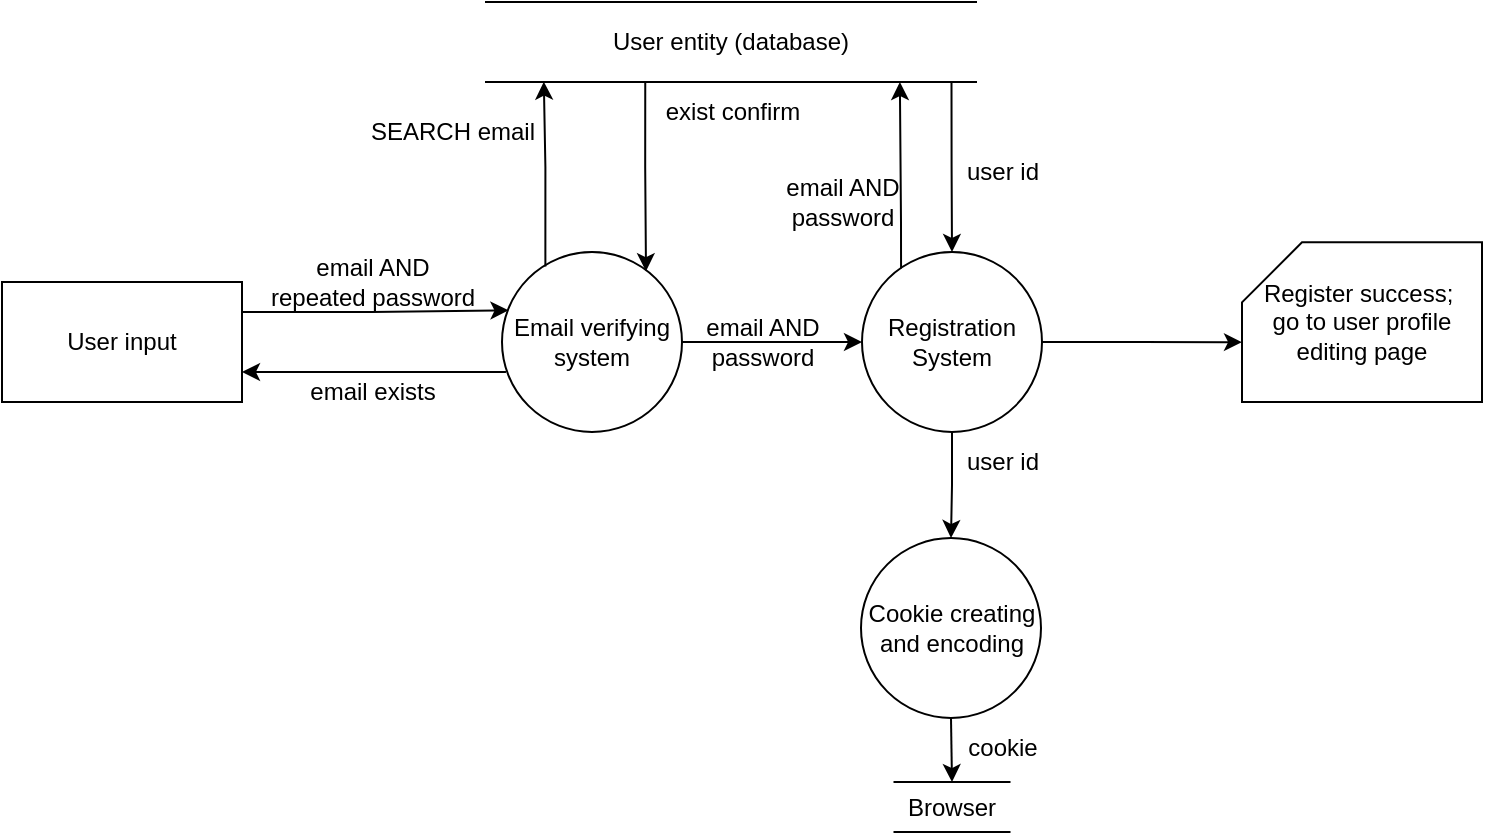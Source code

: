 <mxfile version="20.8.22" type="github"><diagram name="Page-1" id="1uYjZu6GvXJXGE21xPk8"><mxGraphModel dx="1224" dy="667" grid="1" gridSize="10" guides="1" tooltips="1" connect="1" arrows="1" fold="1" page="1" pageScale="1" pageWidth="1169" pageHeight="827" math="0" shadow="0"><root><mxCell id="0"/><mxCell id="1" parent="0"/><mxCell id="b6HjMEuSyGidOh5VnwD2-84" style="edgeStyle=orthogonalEdgeStyle;rounded=0;orthogonalLoop=1;jettySize=auto;html=1;exitX=1;exitY=0.25;exitDx=0;exitDy=0;entryX=0.036;entryY=0.324;entryDx=0;entryDy=0;entryPerimeter=0;" edge="1" parent="1" source="b6HjMEuSyGidOh5VnwD2-76" target="b6HjMEuSyGidOh5VnwD2-80"><mxGeometry relative="1" as="geometry"/></mxCell><mxCell id="b6HjMEuSyGidOh5VnwD2-86" style="edgeStyle=orthogonalEdgeStyle;rounded=0;orthogonalLoop=1;jettySize=auto;html=1;entryX=1;entryY=0.75;entryDx=0;entryDy=0;exitX=0.022;exitY=0.667;exitDx=0;exitDy=0;exitPerimeter=0;" edge="1" parent="1" source="b6HjMEuSyGidOh5VnwD2-80" target="b6HjMEuSyGidOh5VnwD2-76"><mxGeometry relative="1" as="geometry"><mxPoint x="180" y="225" as="targetPoint"/><mxPoint x="260" y="225" as="sourcePoint"/></mxGeometry></mxCell><mxCell id="b6HjMEuSyGidOh5VnwD2-76" value="User input" style="rounded=0;whiteSpace=wrap;html=1;" vertex="1" parent="1"><mxGeometry x="40" y="180" width="120" height="60" as="geometry"/></mxCell><mxCell id="b6HjMEuSyGidOh5VnwD2-93" style="edgeStyle=orthogonalEdgeStyle;rounded=0;orthogonalLoop=1;jettySize=auto;html=1;exitX=1;exitY=0.5;exitDx=0;exitDy=0;entryX=0;entryY=0.5;entryDx=0;entryDy=0;" edge="1" parent="1" source="b6HjMEuSyGidOh5VnwD2-80" target="b6HjMEuSyGidOh5VnwD2-94"><mxGeometry relative="1" as="geometry"><mxPoint x="460" y="209.833" as="targetPoint"/></mxGeometry></mxCell><mxCell id="b6HjMEuSyGidOh5VnwD2-80" value="Email verifying system" style="ellipse;whiteSpace=wrap;html=1;aspect=fixed;rounded=0;strokeColor=default;fontFamily=Helvetica;fontSize=12;fontColor=default;fillColor=none;" vertex="1" parent="1"><mxGeometry x="290" y="165" width="90" height="90" as="geometry"/></mxCell><mxCell id="b6HjMEuSyGidOh5VnwD2-82" value="email AND &lt;br&gt;repeated password" style="text;html=1;align=center;verticalAlign=middle;resizable=0;points=[];autosize=1;strokeColor=none;fillColor=none;" vertex="1" parent="1"><mxGeometry x="160" y="160" width="130" height="40" as="geometry"/></mxCell><mxCell id="b6HjMEuSyGidOh5VnwD2-87" value="email exists" style="text;html=1;align=center;verticalAlign=middle;resizable=0;points=[];autosize=1;strokeColor=none;fillColor=none;" vertex="1" parent="1"><mxGeometry x="180" y="220" width="90" height="30" as="geometry"/></mxCell><mxCell id="b6HjMEuSyGidOh5VnwD2-88" style="edgeStyle=orthogonalEdgeStyle;rounded=0;orthogonalLoop=1;jettySize=auto;html=1;entryX=0.118;entryY=0.996;entryDx=0;entryDy=0;entryPerimeter=0;exitX=0.241;exitY=0.081;exitDx=0;exitDy=0;exitPerimeter=0;" edge="1" parent="1" target="b6HjMEuSyGidOh5VnwD2-90" source="b6HjMEuSyGidOh5VnwD2-80"><mxGeometry relative="1" as="geometry"><mxPoint x="310" y="170" as="sourcePoint"/></mxGeometry></mxCell><mxCell id="b6HjMEuSyGidOh5VnwD2-89" style="edgeStyle=orthogonalEdgeStyle;rounded=0;orthogonalLoop=1;jettySize=auto;html=1;exitX=0.325;exitY=0.996;exitDx=0;exitDy=0;entryX=0.811;entryY=0.107;entryDx=0;entryDy=0;entryPerimeter=0;exitPerimeter=0;" edge="1" parent="1" source="b6HjMEuSyGidOh5VnwD2-90" target="b6HjMEuSyGidOh5VnwD2-80"><mxGeometry relative="1" as="geometry"><mxPoint x="362" y="174" as="targetPoint"/><Array as="points"><mxPoint x="362" y="123"/><mxPoint x="362" y="123"/><mxPoint x="362" y="175"/></Array></mxGeometry></mxCell><mxCell id="b6HjMEuSyGidOh5VnwD2-108" style="edgeStyle=orthogonalEdgeStyle;rounded=0;orthogonalLoop=1;jettySize=auto;html=1;exitX=0.95;exitY=1.005;exitDx=0;exitDy=0;exitPerimeter=0;entryX=0.5;entryY=0;entryDx=0;entryDy=0;" edge="1" parent="1" source="b6HjMEuSyGidOh5VnwD2-90" target="b6HjMEuSyGidOh5VnwD2-94"><mxGeometry relative="1" as="geometry"><mxPoint x="516" y="83" as="sourcePoint"/><mxPoint x="516" y="163" as="targetPoint"/></mxGeometry></mxCell><mxCell id="b6HjMEuSyGidOh5VnwD2-90" value="User entity (database)" style="shape=partialRectangle;whiteSpace=wrap;html=1;left=0;right=0;fillColor=none;rounded=0;strokeColor=default;fontFamily=Helvetica;fontSize=12;fontColor=default;" vertex="1" parent="1"><mxGeometry x="282" y="40" width="245" height="40" as="geometry"/></mxCell><mxCell id="b6HjMEuSyGidOh5VnwD2-91" value="exist confirm" style="text;html=1;align=center;verticalAlign=middle;resizable=0;points=[];autosize=1;strokeColor=none;fillColor=none;" vertex="1" parent="1"><mxGeometry x="359.5" y="80" width="90" height="30" as="geometry"/></mxCell><mxCell id="b6HjMEuSyGidOh5VnwD2-92" value="SEARCH email" style="text;html=1;align=center;verticalAlign=middle;resizable=0;points=[];autosize=1;strokeColor=none;fillColor=none;" vertex="1" parent="1"><mxGeometry x="210" y="90" width="110" height="30" as="geometry"/></mxCell><mxCell id="b6HjMEuSyGidOh5VnwD2-113" style="edgeStyle=orthogonalEdgeStyle;rounded=0;orthogonalLoop=1;jettySize=auto;html=1;exitX=0.5;exitY=1;exitDx=0;exitDy=0;entryX=0.5;entryY=0;entryDx=0;entryDy=0;" edge="1" parent="1" source="b6HjMEuSyGidOh5VnwD2-94" target="b6HjMEuSyGidOh5VnwD2-109"><mxGeometry relative="1" as="geometry"/></mxCell><mxCell id="b6HjMEuSyGidOh5VnwD2-118" style="edgeStyle=orthogonalEdgeStyle;rounded=0;orthogonalLoop=1;jettySize=auto;html=1;exitX=1;exitY=0.5;exitDx=0;exitDy=0;entryX=0;entryY=0;entryDx=0;entryDy=49.915;entryPerimeter=0;" edge="1" parent="1" source="b6HjMEuSyGidOh5VnwD2-94" target="b6HjMEuSyGidOh5VnwD2-119"><mxGeometry relative="1" as="geometry"><mxPoint x="620" y="209.833" as="targetPoint"/></mxGeometry></mxCell><mxCell id="b6HjMEuSyGidOh5VnwD2-94" value="Registration System" style="ellipse;whiteSpace=wrap;html=1;aspect=fixed;rounded=0;strokeColor=default;fontFamily=Helvetica;fontSize=12;fontColor=default;fillColor=none;" vertex="1" parent="1"><mxGeometry x="470" y="165" width="90" height="90" as="geometry"/></mxCell><mxCell id="b6HjMEuSyGidOh5VnwD2-95" value="email AND&lt;br&gt;password" style="text;html=1;align=center;verticalAlign=middle;resizable=0;points=[];autosize=1;strokeColor=none;fillColor=none;" vertex="1" parent="1"><mxGeometry x="380" y="190" width="80" height="40" as="geometry"/></mxCell><mxCell id="b6HjMEuSyGidOh5VnwD2-104" style="edgeStyle=orthogonalEdgeStyle;rounded=0;orthogonalLoop=1;jettySize=auto;html=1;entryX=0.118;entryY=0.996;entryDx=0;entryDy=0;entryPerimeter=0;exitX=0.217;exitY=0.092;exitDx=0;exitDy=0;exitPerimeter=0;" edge="1" parent="1" source="b6HjMEuSyGidOh5VnwD2-94"><mxGeometry relative="1" as="geometry"><mxPoint x="489" y="170" as="sourcePoint"/><mxPoint x="488.94" y="80" as="targetPoint"/><Array as="points"><mxPoint x="490" y="150"/><mxPoint x="489" y="150"/></Array></mxGeometry></mxCell><mxCell id="b6HjMEuSyGidOh5VnwD2-106" value="email AND&lt;br&gt;password" style="text;html=1;align=center;verticalAlign=middle;resizable=0;points=[];autosize=1;strokeColor=none;fillColor=none;" vertex="1" parent="1"><mxGeometry x="420" y="120" width="80" height="40" as="geometry"/></mxCell><mxCell id="b6HjMEuSyGidOh5VnwD2-107" value="user id" style="text;html=1;align=center;verticalAlign=middle;resizable=0;points=[];autosize=1;strokeColor=none;fillColor=none;" vertex="1" parent="1"><mxGeometry x="510" y="110" width="60" height="30" as="geometry"/></mxCell><mxCell id="b6HjMEuSyGidOh5VnwD2-115" style="edgeStyle=orthogonalEdgeStyle;rounded=0;orthogonalLoop=1;jettySize=auto;html=1;exitX=0.5;exitY=1;exitDx=0;exitDy=0;entryX=0.5;entryY=0;entryDx=0;entryDy=0;" edge="1" parent="1" source="b6HjMEuSyGidOh5VnwD2-109" target="b6HjMEuSyGidOh5VnwD2-111"><mxGeometry relative="1" as="geometry"/></mxCell><mxCell id="b6HjMEuSyGidOh5VnwD2-109" value="Cookie creating and encoding" style="ellipse;whiteSpace=wrap;html=1;aspect=fixed;rounded=0;strokeColor=default;fontFamily=Helvetica;fontSize=12;fontColor=default;fillColor=none;" vertex="1" parent="1"><mxGeometry x="469.5" y="308" width="90" height="90" as="geometry"/></mxCell><mxCell id="b6HjMEuSyGidOh5VnwD2-110" value="cookie" style="text;html=1;align=center;verticalAlign=middle;resizable=0;points=[];autosize=1;strokeColor=none;fillColor=none;" vertex="1" parent="1"><mxGeometry x="510" y="398" width="60" height="30" as="geometry"/></mxCell><mxCell id="b6HjMEuSyGidOh5VnwD2-111" value="Browser" style="shape=partialRectangle;whiteSpace=wrap;html=1;left=0;right=0;fillColor=none;rounded=0;strokeColor=default;fontFamily=Helvetica;fontSize=12;fontColor=default;" vertex="1" parent="1"><mxGeometry x="486.25" y="430" width="57.5" height="25" as="geometry"/></mxCell><mxCell id="b6HjMEuSyGidOh5VnwD2-116" value="user id" style="text;html=1;align=center;verticalAlign=middle;resizable=0;points=[];autosize=1;strokeColor=none;fillColor=none;" vertex="1" parent="1"><mxGeometry x="510" y="255" width="60" height="30" as="geometry"/></mxCell><mxCell id="b6HjMEuSyGidOh5VnwD2-119" value="Register success;&amp;nbsp;&lt;br&gt;go to user profile editing page" style="shape=card;whiteSpace=wrap;html=1;" vertex="1" parent="1"><mxGeometry x="660" y="160.17" width="120" height="79.83" as="geometry"/></mxCell></root></mxGraphModel></diagram></mxfile>
